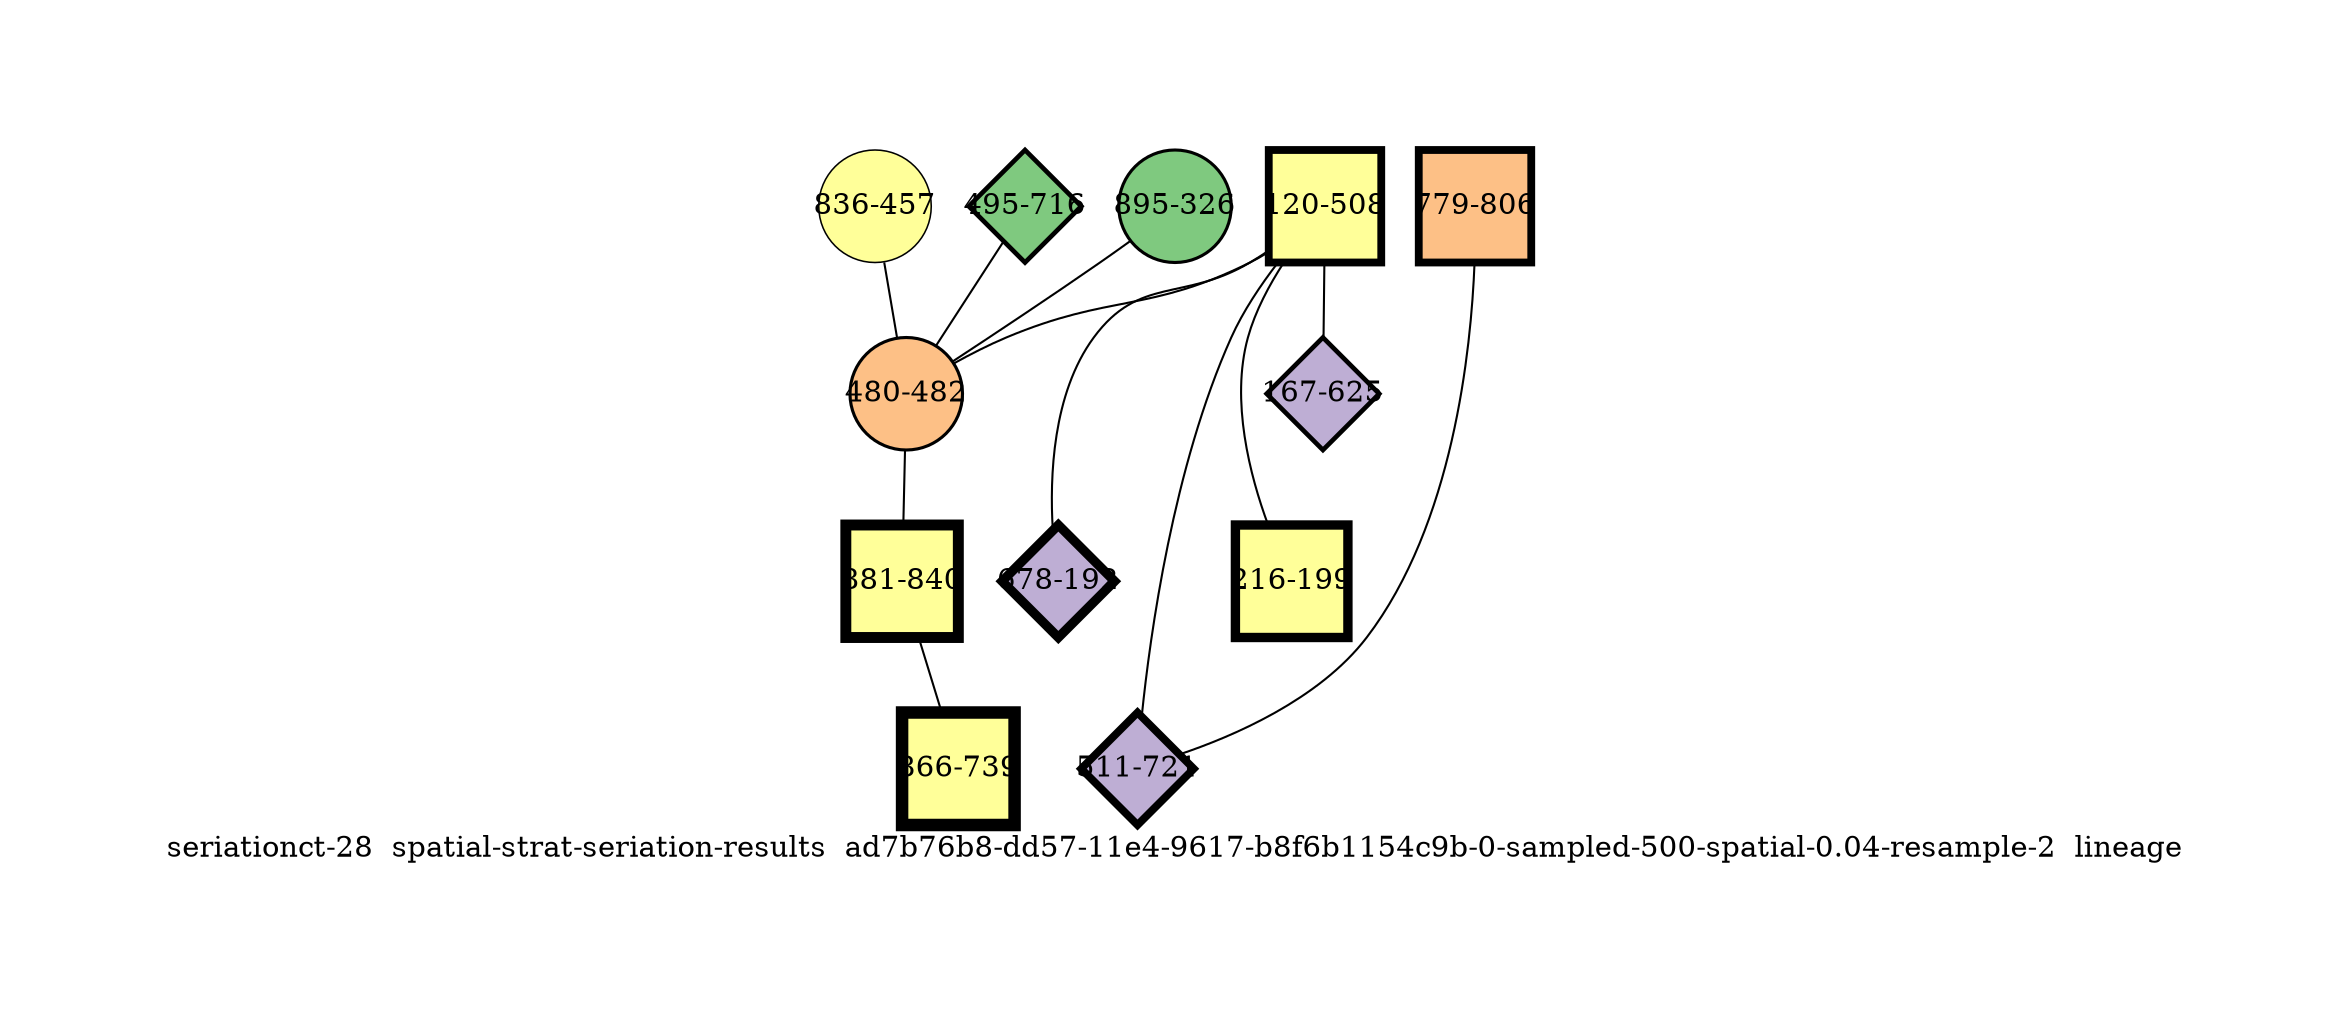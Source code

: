 strict graph "seriationct-28  spatial-strat-seriation-results  ad7b76b8-dd57-11e4-9617-b8f6b1154c9b-0-sampled-500-spatial-0.04-resample-2  lineage" {
labelloc=b;
ratio=auto;
pad="1.0";
label="seriationct-28  spatial-strat-seriation-results  ad7b76b8-dd57-11e4-9617-b8f6b1154c9b-0-sampled-500-spatial-0.04-resample-2  lineage";
node [width="0.75", style=filled, fixedsize=true, height="0.75", shape=circle, label=""];
0 [xCoordinate="457.0", appears_in_slice=1, yCoordinate="836.0", colorscheme=accent8, lineage_id=0, short_label="836-457", label="836-457", shape=circle, cluster_id=3, fillcolor=4, size="500.0", id=4, penwidth="0.75"];
1 [xCoordinate="806.0", appears_in_slice=5, yCoordinate="779.0", colorscheme=accent8, lineage_id=1, short_label="779-806", label="779-806", shape=square, cluster_id=2, fillcolor=3, size="500.0", id=1, penwidth="3.75"];
2 [xCoordinate="508.0", appears_in_slice=5, yCoordinate="120.0", colorscheme=accent8, lineage_id=1, short_label="120-508", label="120-508", shape=square, cluster_id=3, fillcolor=4, size="500.0", id=2, penwidth="3.75"];
3 [xCoordinate="716.0", appears_in_slice=3, yCoordinate="495.0", colorscheme=accent8, lineage_id=2, short_label="495-716", label="495-716", shape=diamond, cluster_id=0, fillcolor=1, size="500.0", id=3, penwidth="2.25"];
4 [xCoordinate="192.0", appears_in_slice=6, yCoordinate="678.0", colorscheme=accent8, lineage_id=2, short_label="678-192", label="678-192", shape=diamond, cluster_id=1, fillcolor=2, size="500.0", id=0, penwidth="4.5"];
5 [xCoordinate="326.0", appears_in_slice=2, yCoordinate="895.0", colorscheme=accent8, lineage_id=0, short_label="895-326", label="895-326", shape=circle, cluster_id=0, fillcolor=1, size="500.0", id=5, penwidth="1.5"];
6 [xCoordinate="721.0", appears_in_slice=5, yCoordinate="511.0", colorscheme=accent8, lineage_id=2, short_label="511-721", label="511-721", shape=diamond, cluster_id=1, fillcolor=2, size="500.0", id=6, penwidth="3.75"];
7 [xCoordinate="482.0", appears_in_slice=2, yCoordinate="480.0", colorscheme=accent8, lineage_id=0, short_label="480-482", label="480-482", shape=circle, cluster_id=2, fillcolor=3, size="500.0", id=7, penwidth="1.5"];
8 [xCoordinate="840.0", appears_in_slice=7, yCoordinate="881.0", colorscheme=accent8, lineage_id=1, short_label="881-840", label="881-840", shape=square, cluster_id=3, fillcolor=4, size="500.0", id=8, penwidth="5.25"];
9 [xCoordinate="199.0", appears_in_slice=6, yCoordinate="216.0", colorscheme=accent8, lineage_id=1, short_label="216-199", label="216-199", shape=square, cluster_id=3, fillcolor=4, size="500.0", id=9, penwidth="4.5"];
10 [xCoordinate="739.0", appears_in_slice=8, yCoordinate="866.0", colorscheme=accent8, lineage_id=1, short_label="866-739", label="866-739", shape=square, cluster_id=3, fillcolor=4, size="500.0", id=10, penwidth="6.0"];
11 [xCoordinate="625.0", appears_in_slice=3, yCoordinate="167.0", colorscheme=accent8, lineage_id=2, short_label="167-625", label="167-625", shape=diamond, cluster_id=1, fillcolor=2, size="500.0", id=11, penwidth="2.25"];
0 -- 7  [inverseweight="3.42433625674", weight="0.292027395975"];
1 -- 6  [inverseweight="12.484404236", weight="0.080099937578"];
2 -- 9  [inverseweight="3.30669317205", weight="0.302416930743"];
2 -- 11  [inverseweight="3.80517063034", weight="0.262800304414"];
2 -- 4  [inverseweight="4.14171891823", weight="0.241445646057"];
2 -- 6  [inverseweight="3.29690236698", weight="0.303315017762"];
2 -- 7  [inverseweight="3.94766915523", weight="0.253314034353"];
3 -- 7  [inverseweight="3.84638144942", weight="0.259984614929"];
5 -- 7  [inverseweight="3.864490798", weight="0.258766303834"];
7 -- 8  [inverseweight="3.75547289526", weight="0.266278050166"];
8 -- 10  [inverseweight="3.98333670589", weight="0.251045812552"];
}
